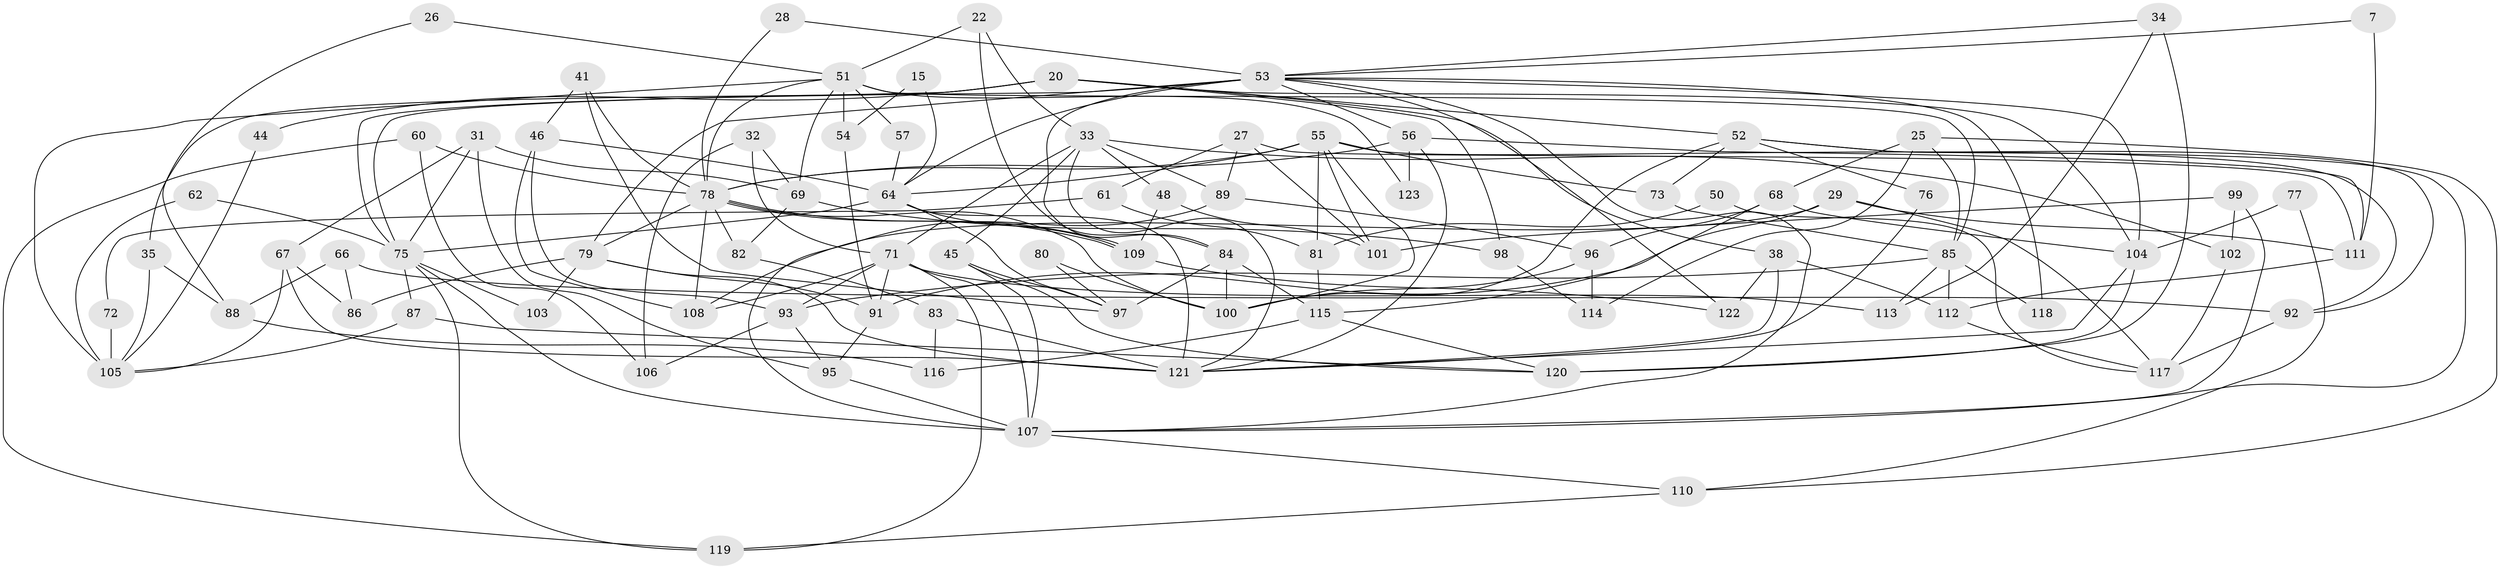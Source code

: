 // original degree distribution, {3: 0.2926829268292683, 2: 0.13008130081300814, 6: 0.08943089430894309, 4: 0.2926829268292683, 5: 0.12195121951219512, 7: 0.04878048780487805, 9: 0.008130081300813009, 8: 0.016260162601626018}
// Generated by graph-tools (version 1.1) at 2025/55/03/04/25 21:55:14]
// undirected, 86 vertices, 185 edges
graph export_dot {
graph [start="1"]
  node [color=gray90,style=filled];
  7;
  15;
  20 [super="+12"];
  22;
  25;
  26;
  27;
  28;
  29;
  31;
  32;
  33;
  34;
  35;
  38;
  41;
  44;
  45;
  46;
  48;
  50;
  51 [super="+42+19"];
  52;
  53 [super="+49+39"];
  54;
  55 [super="+37"];
  56 [super="+30"];
  57;
  60;
  61;
  62;
  64 [super="+59+63"];
  66;
  67;
  68;
  69;
  71 [super="+65"];
  72;
  73;
  75 [super="+24+36+40"];
  76;
  77;
  78 [super="+16"];
  79 [super="+74"];
  80;
  81;
  82;
  83;
  84 [super="+17"];
  85;
  86;
  87 [super="+58"];
  88;
  89;
  91 [super="+18"];
  92;
  93 [super="+10"];
  95;
  96;
  97;
  98;
  99 [super="+9"];
  100 [super="+94"];
  101;
  102;
  103;
  104 [super="+90"];
  105 [super="+13+47"];
  106;
  107 [super="+5"];
  108;
  109 [super="+6"];
  110;
  111;
  112 [super="+1"];
  113;
  114;
  115;
  116;
  117 [super="+21"];
  118;
  119;
  120;
  121 [super="+43+70"];
  122;
  123;
  7 -- 111;
  7 -- 53;
  15 -- 54;
  15 -- 64;
  20 -- 52;
  20 -- 35;
  20 -- 38;
  20 -- 44;
  20 -- 98;
  20 -- 104;
  20 -- 75 [weight=3];
  22 -- 33;
  22 -- 51;
  22 -- 84;
  25 -- 85;
  25 -- 68;
  25 -- 110;
  25 -- 114;
  26 -- 88;
  26 -- 51;
  27 -- 89;
  27 -- 101;
  27 -- 61;
  27 -- 111;
  28 -- 53;
  28 -- 78;
  29 -- 108;
  29 -- 111;
  29 -- 91;
  29 -- 117;
  31 -- 95;
  31 -- 69;
  31 -- 67;
  31 -- 75;
  32 -- 69;
  32 -- 106;
  32 -- 71;
  33 -- 45;
  33 -- 48;
  33 -- 89;
  33 -- 102;
  33 -- 71;
  33 -- 121;
  34 -- 120;
  34 -- 113;
  34 -- 53;
  35 -- 105;
  35 -- 88;
  38 -- 112;
  38 -- 122;
  38 -- 121;
  41 -- 46;
  41 -- 78;
  41 -- 97;
  44 -- 105;
  45 -- 107;
  45 -- 120;
  45 -- 97;
  46 -- 108;
  46 -- 64;
  46 -- 93;
  48 -- 109;
  48 -- 101;
  50 -- 81;
  50 -- 117;
  51 -- 54 [weight=2];
  51 -- 57;
  51 -- 85 [weight=2];
  51 -- 123 [weight=2];
  51 -- 69;
  51 -- 105 [weight=3];
  51 -- 78;
  52 -- 92;
  52 -- 107;
  52 -- 73;
  52 -- 76;
  52 -- 100;
  53 -- 56;
  53 -- 84;
  53 -- 122;
  53 -- 104 [weight=2];
  53 -- 107;
  53 -- 64 [weight=2];
  53 -- 75 [weight=2];
  53 -- 79 [weight=2];
  53 -- 118;
  54 -- 91;
  55 -- 92;
  55 -- 64 [weight=2];
  55 -- 81;
  55 -- 100 [weight=2];
  55 -- 101;
  55 -- 73;
  55 -- 78;
  56 -- 78 [weight=2];
  56 -- 111;
  56 -- 121;
  56 -- 123;
  57 -- 64;
  60 -- 106;
  60 -- 78;
  60 -- 119;
  61 -- 81;
  61 -- 72;
  62 -- 105;
  62 -- 75 [weight=2];
  64 -- 75 [weight=2];
  64 -- 97;
  64 -- 121;
  64 -- 109;
  66 -- 86;
  66 -- 92;
  66 -- 88;
  67 -- 86;
  67 -- 121;
  67 -- 105;
  68 -- 96;
  68 -- 115;
  68 -- 104;
  69 -- 98;
  69 -- 82;
  71 -- 119;
  71 -- 113;
  71 -- 107 [weight=2];
  71 -- 108;
  71 -- 93;
  71 -- 91;
  72 -- 105;
  73 -- 85;
  75 -- 103;
  75 -- 107 [weight=2];
  75 -- 119;
  75 -- 87 [weight=2];
  76 -- 121;
  77 -- 110;
  77 -- 104;
  78 -- 109;
  78 -- 109;
  78 -- 108;
  78 -- 79;
  78 -- 82;
  78 -- 100;
  79 -- 86;
  79 -- 103;
  79 -- 121 [weight=3];
  79 -- 91;
  80 -- 97;
  80 -- 100;
  81 -- 115;
  82 -- 83;
  83 -- 116;
  83 -- 121;
  84 -- 115;
  84 -- 100;
  84 -- 97;
  85 -- 113;
  85 -- 93;
  85 -- 112;
  85 -- 118;
  87 -- 120;
  87 -- 105;
  88 -- 116;
  89 -- 107;
  89 -- 96;
  91 -- 95;
  92 -- 117 [weight=2];
  93 -- 95;
  93 -- 106;
  95 -- 107;
  96 -- 114;
  96 -- 100;
  98 -- 114;
  99 -- 101;
  99 -- 107;
  99 -- 102;
  102 -- 117;
  104 -- 120 [weight=2];
  104 -- 121;
  107 -- 110;
  109 -- 122;
  110 -- 119;
  111 -- 112;
  112 -- 117;
  115 -- 116;
  115 -- 120;
}
